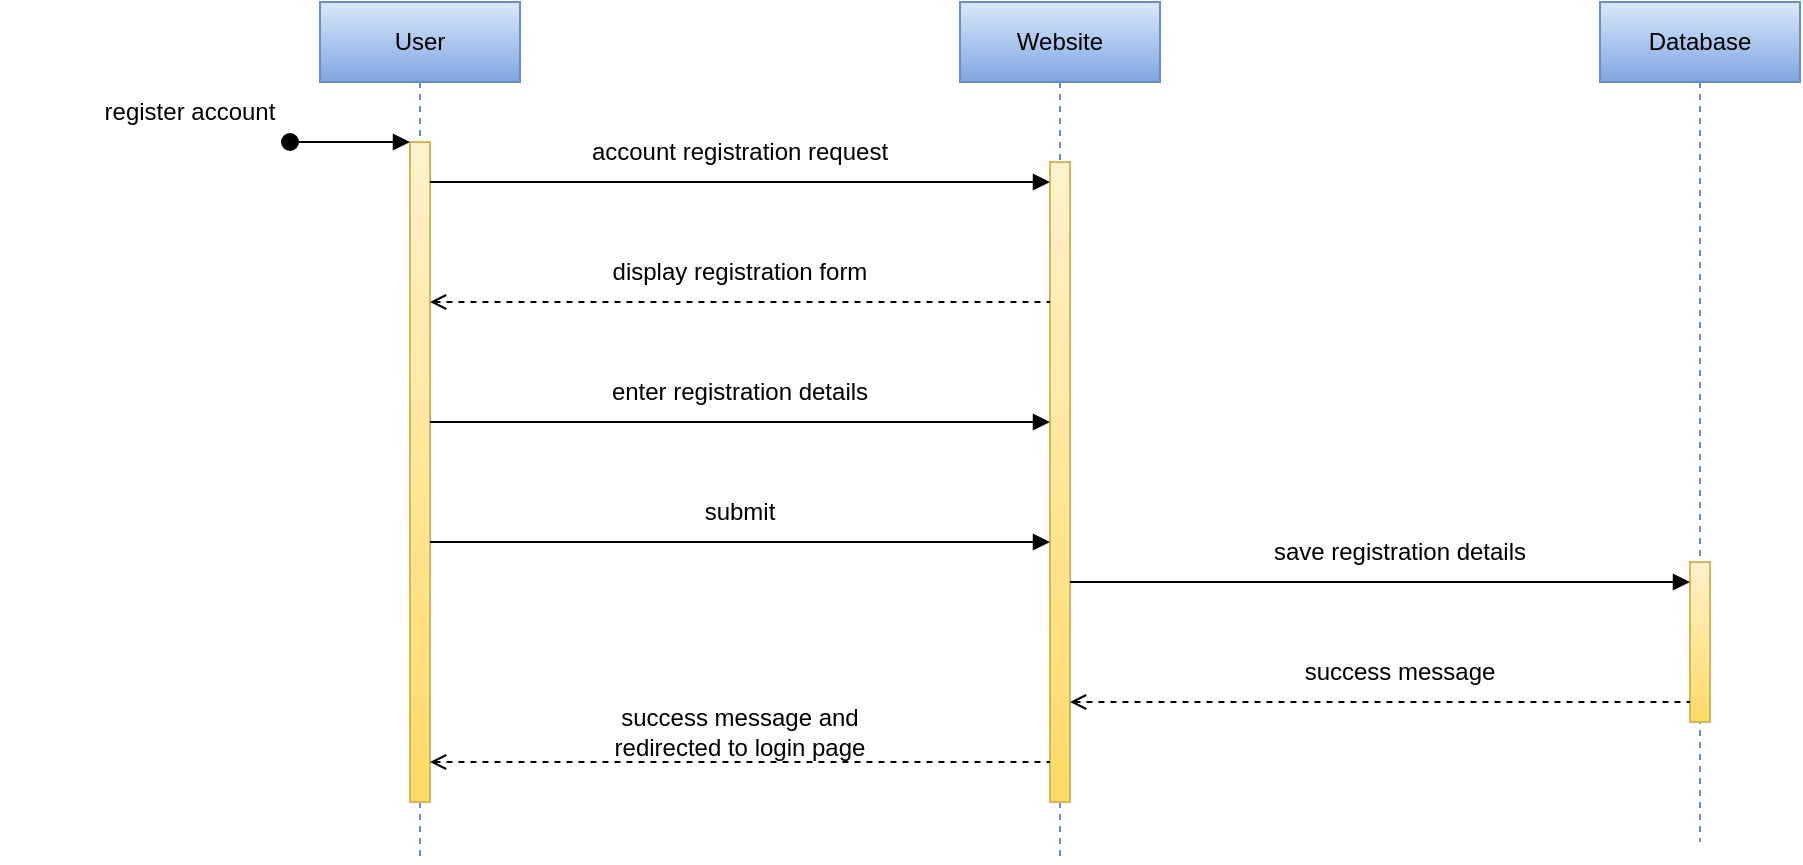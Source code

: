 <mxfile version="20.3.0" type="device"><diagram name="Page-1" id="2YBvvXClWsGukQMizWep"><mxGraphModel dx="1888" dy="641" grid="1" gridSize="10" guides="1" tooltips="1" connect="1" arrows="1" fold="1" page="1" pageScale="1" pageWidth="850" pageHeight="1100" math="0" shadow="0"><root><mxCell id="0"/><mxCell id="1" parent="0"/><mxCell id="aM9ryv3xv72pqoxQDRHE-1" value="User" style="shape=umlLifeline;perimeter=lifelinePerimeter;whiteSpace=wrap;html=1;container=0;dropTarget=0;collapsible=0;recursiveResize=0;outlineConnect=0;portConstraint=eastwest;newEdgeStyle={&quot;edgeStyle&quot;:&quot;elbowEdgeStyle&quot;,&quot;elbow&quot;:&quot;vertical&quot;,&quot;curved&quot;:0,&quot;rounded&quot;:0};fillColor=#dae8fc;gradientColor=#7ea6e0;strokeColor=#6c8ebf;" parent="1" vertex="1"><mxGeometry x="70" y="40" width="100" height="430" as="geometry"/></mxCell><mxCell id="aM9ryv3xv72pqoxQDRHE-2" value="" style="html=1;points=[];perimeter=orthogonalPerimeter;outlineConnect=0;targetShapes=umlLifeline;portConstraint=eastwest;newEdgeStyle={&quot;edgeStyle&quot;:&quot;elbowEdgeStyle&quot;,&quot;elbow&quot;:&quot;vertical&quot;,&quot;curved&quot;:0,&quot;rounded&quot;:0};fillColor=#fff2cc;gradientColor=#ffd966;strokeColor=#d6b656;" parent="aM9ryv3xv72pqoxQDRHE-1" vertex="1"><mxGeometry x="45" y="70" width="10" height="330" as="geometry"/></mxCell><mxCell id="aM9ryv3xv72pqoxQDRHE-3" value="" style="html=1;verticalAlign=bottom;startArrow=oval;endArrow=block;startSize=8;edgeStyle=elbowEdgeStyle;elbow=vertical;curved=0;rounded=0;" parent="aM9ryv3xv72pqoxQDRHE-1" target="aM9ryv3xv72pqoxQDRHE-2" edge="1"><mxGeometry relative="1" as="geometry"><mxPoint x="-15" y="70" as="sourcePoint"/></mxGeometry></mxCell><mxCell id="aM9ryv3xv72pqoxQDRHE-5" value="Website" style="shape=umlLifeline;perimeter=lifelinePerimeter;whiteSpace=wrap;html=1;container=0;dropTarget=0;collapsible=0;recursiveResize=0;outlineConnect=0;portConstraint=eastwest;newEdgeStyle={&quot;edgeStyle&quot;:&quot;elbowEdgeStyle&quot;,&quot;elbow&quot;:&quot;vertical&quot;,&quot;curved&quot;:0,&quot;rounded&quot;:0};fillColor=#dae8fc;gradientColor=#7ea6e0;strokeColor=#6c8ebf;" parent="1" vertex="1"><mxGeometry x="390" y="40" width="100" height="430" as="geometry"/></mxCell><mxCell id="aM9ryv3xv72pqoxQDRHE-6" value="" style="html=1;points=[];perimeter=orthogonalPerimeter;outlineConnect=0;targetShapes=umlLifeline;portConstraint=eastwest;newEdgeStyle={&quot;edgeStyle&quot;:&quot;elbowEdgeStyle&quot;,&quot;elbow&quot;:&quot;vertical&quot;,&quot;curved&quot;:0,&quot;rounded&quot;:0};fillColor=#fff2cc;gradientColor=#ffd966;strokeColor=#d6b656;" parent="aM9ryv3xv72pqoxQDRHE-5" vertex="1"><mxGeometry x="45" y="80" width="10" height="320" as="geometry"/></mxCell><mxCell id="2G1UqXgF7FzhSazdpDnU-1" value="Database" style="shape=umlLifeline;perimeter=lifelinePerimeter;whiteSpace=wrap;html=1;container=0;dropTarget=0;collapsible=0;recursiveResize=0;outlineConnect=0;portConstraint=eastwest;newEdgeStyle={&quot;edgeStyle&quot;:&quot;elbowEdgeStyle&quot;,&quot;elbow&quot;:&quot;vertical&quot;,&quot;curved&quot;:0,&quot;rounded&quot;:0};fillColor=#dae8fc;strokeColor=#6c8ebf;gradientColor=#7ea6e0;" parent="1" vertex="1"><mxGeometry x="710" y="40" width="100" height="420" as="geometry"/></mxCell><mxCell id="2G1UqXgF7FzhSazdpDnU-2" value="" style="html=1;points=[];perimeter=orthogonalPerimeter;outlineConnect=0;targetShapes=umlLifeline;portConstraint=eastwest;newEdgeStyle={&quot;edgeStyle&quot;:&quot;elbowEdgeStyle&quot;,&quot;elbow&quot;:&quot;vertical&quot;,&quot;curved&quot;:0,&quot;rounded&quot;:0};fillColor=#fff2cc;gradientColor=#ffd966;strokeColor=#d6b656;" parent="2G1UqXgF7FzhSazdpDnU-1" vertex="1"><mxGeometry x="45" y="280" width="10" height="80" as="geometry"/></mxCell><mxCell id="2G1UqXgF7FzhSazdpDnU-3" value="register account" style="text;html=1;strokeColor=none;fillColor=none;align=center;verticalAlign=middle;whiteSpace=wrap;rounded=0;" parent="1" vertex="1"><mxGeometry x="-90" y="80" width="190" height="30" as="geometry"/></mxCell><mxCell id="2G1UqXgF7FzhSazdpDnU-5" value="account registration request" style="text;html=1;strokeColor=none;fillColor=none;align=center;verticalAlign=middle;whiteSpace=wrap;rounded=0;" parent="1" vertex="1"><mxGeometry x="200" y="100" width="160" height="30" as="geometry"/></mxCell><mxCell id="2G1UqXgF7FzhSazdpDnU-6" value="display registration form" style="text;html=1;strokeColor=none;fillColor=none;align=center;verticalAlign=middle;whiteSpace=wrap;rounded=0;" parent="1" vertex="1"><mxGeometry x="200" y="160" width="160" height="30" as="geometry"/></mxCell><mxCell id="2G1UqXgF7FzhSazdpDnU-7" value="enter registration details" style="text;html=1;strokeColor=none;fillColor=none;align=center;verticalAlign=middle;whiteSpace=wrap;rounded=0;" parent="1" vertex="1"><mxGeometry x="200" y="220" width="160" height="30" as="geometry"/></mxCell><mxCell id="2G1UqXgF7FzhSazdpDnU-8" value="submit" style="text;html=1;strokeColor=none;fillColor=none;align=center;verticalAlign=middle;whiteSpace=wrap;rounded=0;" parent="1" vertex="1"><mxGeometry x="200" y="280" width="160" height="30" as="geometry"/></mxCell><mxCell id="2G1UqXgF7FzhSazdpDnU-9" value="save registration details" style="text;html=1;strokeColor=none;fillColor=none;align=center;verticalAlign=middle;whiteSpace=wrap;rounded=0;" parent="1" vertex="1"><mxGeometry x="530" y="300" width="160" height="30" as="geometry"/></mxCell><mxCell id="2G1UqXgF7FzhSazdpDnU-10" value="success message" style="text;html=1;strokeColor=none;fillColor=none;align=center;verticalAlign=middle;whiteSpace=wrap;rounded=0;" parent="1" vertex="1"><mxGeometry x="530" y="360" width="160" height="30" as="geometry"/></mxCell><mxCell id="2G1UqXgF7FzhSazdpDnU-12" value="success message and redirected to login page" style="text;html=1;strokeColor=none;fillColor=none;align=center;verticalAlign=middle;whiteSpace=wrap;rounded=0;" parent="1" vertex="1"><mxGeometry x="200" y="390" width="160" height="30" as="geometry"/></mxCell><mxCell id="2G1UqXgF7FzhSazdpDnU-13" value="" style="endArrow=block;html=1;rounded=0;endFill=1;" parent="1" source="aM9ryv3xv72pqoxQDRHE-2" target="aM9ryv3xv72pqoxQDRHE-6" edge="1"><mxGeometry width="50" height="50" relative="1" as="geometry"><mxPoint x="470" y="280" as="sourcePoint"/><mxPoint x="520" y="230" as="targetPoint"/><Array as="points"><mxPoint x="270" y="130"/></Array></mxGeometry></mxCell><mxCell id="2G1UqXgF7FzhSazdpDnU-19" value="" style="endArrow=none;html=1;rounded=0;startArrow=open;startFill=0;dashed=1;" parent="1" source="aM9ryv3xv72pqoxQDRHE-2" target="aM9ryv3xv72pqoxQDRHE-6" edge="1"><mxGeometry width="50" height="50" relative="1" as="geometry"><mxPoint x="470" y="280" as="sourcePoint"/><mxPoint x="520" y="230" as="targetPoint"/><Array as="points"><mxPoint x="270" y="190"/></Array></mxGeometry></mxCell><mxCell id="2G1UqXgF7FzhSazdpDnU-20" value="" style="endArrow=block;html=1;rounded=0;endFill=1;" parent="1" source="aM9ryv3xv72pqoxQDRHE-2" target="aM9ryv3xv72pqoxQDRHE-6" edge="1"><mxGeometry width="50" height="50" relative="1" as="geometry"><mxPoint x="135" y="140" as="sourcePoint"/><mxPoint x="445" y="140" as="targetPoint"/><Array as="points"><mxPoint x="270" y="250"/></Array></mxGeometry></mxCell><mxCell id="2G1UqXgF7FzhSazdpDnU-21" value="" style="endArrow=block;html=1;rounded=0;endFill=1;" parent="1" source="aM9ryv3xv72pqoxQDRHE-2" target="aM9ryv3xv72pqoxQDRHE-6" edge="1"><mxGeometry width="50" height="50" relative="1" as="geometry"><mxPoint x="145" y="150" as="sourcePoint"/><mxPoint x="430" y="150" as="targetPoint"/><Array as="points"><mxPoint x="280" y="310"/></Array></mxGeometry></mxCell><mxCell id="2G1UqXgF7FzhSazdpDnU-22" value="" style="endArrow=block;html=1;rounded=0;endFill=1;" parent="1" source="aM9ryv3xv72pqoxQDRHE-6" target="2G1UqXgF7FzhSazdpDnU-2" edge="1"><mxGeometry width="50" height="50" relative="1" as="geometry"><mxPoint x="450" y="330" as="sourcePoint"/><mxPoint x="760" y="330" as="targetPoint"/><Array as="points"><mxPoint x="595" y="330"/></Array></mxGeometry></mxCell><mxCell id="2G1UqXgF7FzhSazdpDnU-23" value="" style="endArrow=none;html=1;rounded=0;startArrow=open;startFill=0;dashed=1;" parent="1" source="aM9ryv3xv72pqoxQDRHE-6" target="2G1UqXgF7FzhSazdpDnU-2" edge="1"><mxGeometry width="50" height="50" relative="1" as="geometry"><mxPoint x="440" y="390" as="sourcePoint"/><mxPoint x="750" y="390" as="targetPoint"/><Array as="points"><mxPoint x="600" y="390"/></Array></mxGeometry></mxCell><mxCell id="2G1UqXgF7FzhSazdpDnU-24" value="" style="endArrow=none;html=1;rounded=0;startArrow=open;startFill=0;dashed=1;" parent="1" source="aM9ryv3xv72pqoxQDRHE-2" target="aM9ryv3xv72pqoxQDRHE-6" edge="1"><mxGeometry width="50" height="50" relative="1" as="geometry"><mxPoint x="145" y="210" as="sourcePoint"/><mxPoint x="455" y="210" as="targetPoint"/><Array as="points"><mxPoint x="280" y="420"/></Array></mxGeometry></mxCell></root></mxGraphModel></diagram></mxfile>